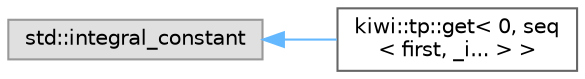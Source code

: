 digraph "Graphical Class Hierarchy"
{
 // LATEX_PDF_SIZE
  bgcolor="transparent";
  edge [fontname=Helvetica,fontsize=10,labelfontname=Helvetica,labelfontsize=10];
  node [fontname=Helvetica,fontsize=10,shape=box,height=0.2,width=0.4];
  rankdir="LR";
  Node0 [id="Node000000",label="std::integral_constant",height=0.2,width=0.4,color="grey60", fillcolor="#E0E0E0", style="filled",tooltip=" "];
  Node0 -> Node1 [id="edge19_Node000000_Node000001",dir="back",color="steelblue1",style="solid",tooltip=" "];
  Node1 [id="Node000001",label="kiwi::tp::get\< 0, seq\l\< first, _i... \> \>",height=0.2,width=0.4,color="grey40", fillcolor="white", style="filled",URL="$structkiwi_1_1tp_1_1get_3_010_00_01seq_3_01first_00_01__i_8_8_8_01_4_01_4.html",tooltip=" "];
}
